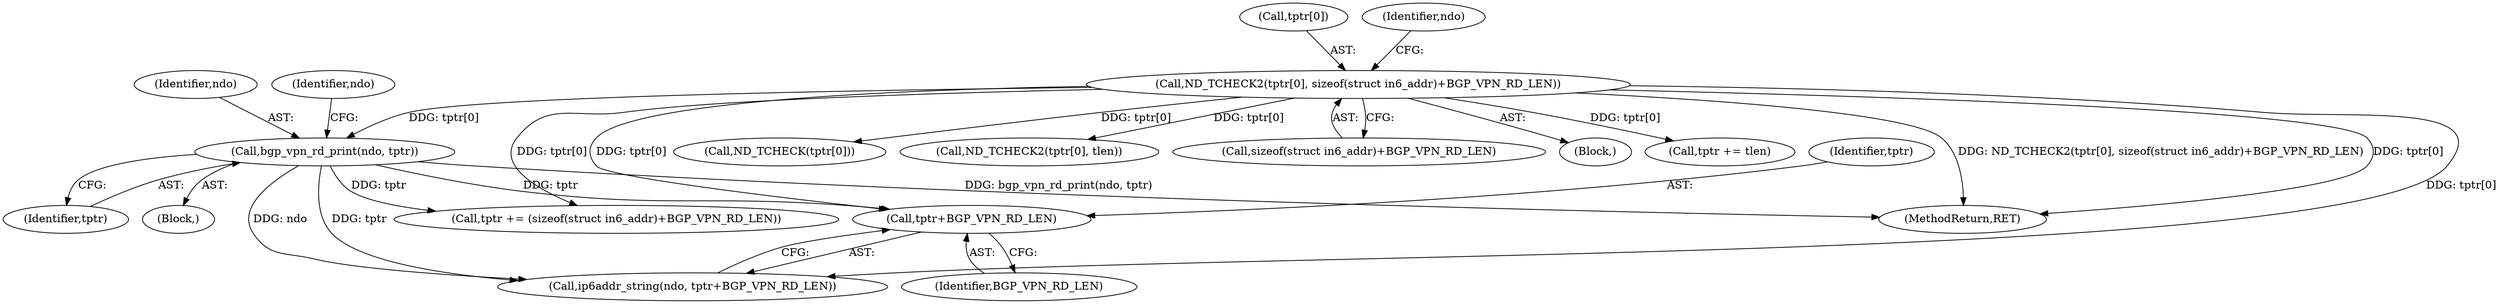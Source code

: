 digraph "0_tcpdump_af2cf04a9394c1a56227c2289ae8da262828294a@pointer" {
"1000912" [label="(Call,tptr+BGP_VPN_RD_LEN)"];
"1000893" [label="(Call,ND_TCHECK2(tptr[0], sizeof(struct in6_addr)+BGP_VPN_RD_LEN))"];
"1000907" [label="(Call,bgp_vpn_rd_print(ndo, tptr))"];
"1000893" [label="(Call,ND_TCHECK2(tptr[0], sizeof(struct in6_addr)+BGP_VPN_RD_LEN))"];
"1000914" [label="(Identifier,BGP_VPN_RD_LEN)"];
"1001133" [label="(Call,ND_TCHECK(tptr[0]))"];
"1000908" [label="(Identifier,ndo)"];
"1000909" [label="(Identifier,tptr)"];
"1000912" [label="(Call,tptr+BGP_VPN_RD_LEN)"];
"1001092" [label="(Call,ND_TCHECK2(tptr[0], tlen))"];
"1000911" [label="(Identifier,ndo)"];
"1000894" [label="(Call,tptr[0])"];
"1000907" [label="(Call,bgp_vpn_rd_print(ndo, tptr))"];
"1000897" [label="(Call,sizeof(struct in6_addr)+BGP_VPN_RD_LEN)"];
"1000892" [label="(Block,)"];
"1000921" [label="(Call,tptr += (sizeof(struct in6_addr)+BGP_VPN_RD_LEN))"];
"1001130" [label="(Call,tptr += tlen)"];
"1000913" [label="(Identifier,tptr)"];
"1000910" [label="(Call,ip6addr_string(ndo, tptr+BGP_VPN_RD_LEN))"];
"1000906" [label="(Block,)"];
"1000903" [label="(Identifier,ndo)"];
"1002950" [label="(MethodReturn,RET)"];
"1000912" -> "1000910"  [label="AST: "];
"1000912" -> "1000914"  [label="CFG: "];
"1000913" -> "1000912"  [label="AST: "];
"1000914" -> "1000912"  [label="AST: "];
"1000910" -> "1000912"  [label="CFG: "];
"1000893" -> "1000912"  [label="DDG: tptr[0]"];
"1000907" -> "1000912"  [label="DDG: tptr"];
"1000893" -> "1000892"  [label="AST: "];
"1000893" -> "1000897"  [label="CFG: "];
"1000894" -> "1000893"  [label="AST: "];
"1000897" -> "1000893"  [label="AST: "];
"1000903" -> "1000893"  [label="CFG: "];
"1000893" -> "1002950"  [label="DDG: ND_TCHECK2(tptr[0], sizeof(struct in6_addr)+BGP_VPN_RD_LEN)"];
"1000893" -> "1002950"  [label="DDG: tptr[0]"];
"1000893" -> "1000907"  [label="DDG: tptr[0]"];
"1000893" -> "1000910"  [label="DDG: tptr[0]"];
"1000893" -> "1000921"  [label="DDG: tptr[0]"];
"1000893" -> "1001092"  [label="DDG: tptr[0]"];
"1000893" -> "1001130"  [label="DDG: tptr[0]"];
"1000893" -> "1001133"  [label="DDG: tptr[0]"];
"1000907" -> "1000906"  [label="AST: "];
"1000907" -> "1000909"  [label="CFG: "];
"1000908" -> "1000907"  [label="AST: "];
"1000909" -> "1000907"  [label="AST: "];
"1000911" -> "1000907"  [label="CFG: "];
"1000907" -> "1002950"  [label="DDG: bgp_vpn_rd_print(ndo, tptr)"];
"1000907" -> "1000910"  [label="DDG: ndo"];
"1000907" -> "1000910"  [label="DDG: tptr"];
"1000907" -> "1000921"  [label="DDG: tptr"];
}
